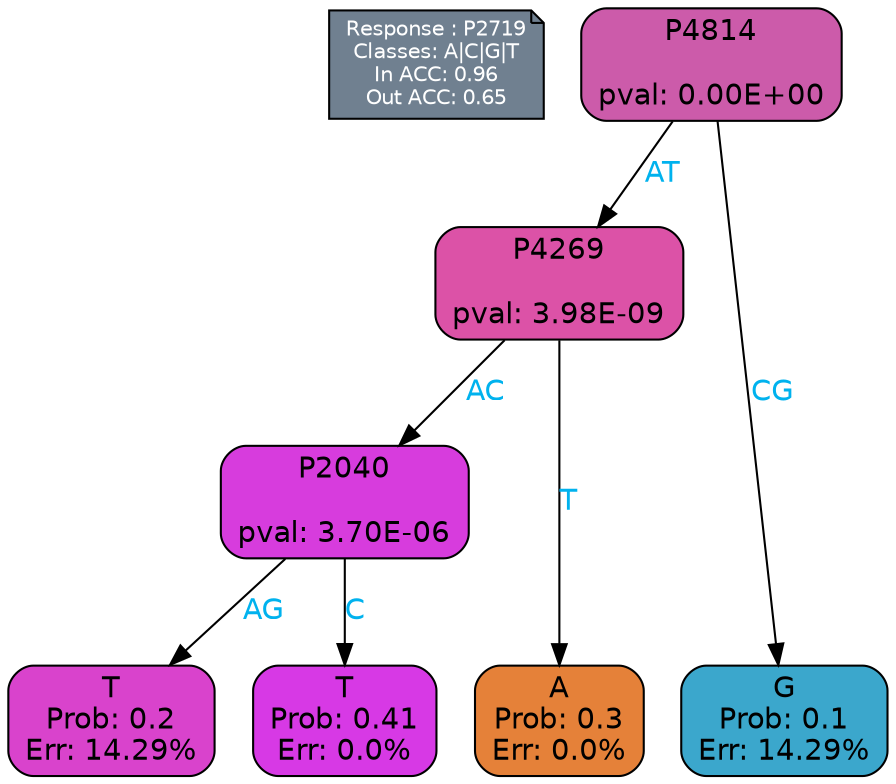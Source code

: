 digraph Tree {
node [shape=box, style="filled, rounded", color="black", fontname=helvetica] ;
graph [ranksep=equally, splines=polylines, bgcolor=transparent, dpi=600] ;
edge [fontname=helvetica] ;
LEGEND [label="Response : P2719
Classes: A|C|G|T
In ACC: 0.96
Out ACC: 0.65
",shape=note,align=left,style=filled,fillcolor="slategray",fontcolor="white",fontsize=10];1 [label="P4814

pval: 0.00E+00", fillcolor="#cc5baa"] ;
2 [label="P4269

pval: 3.98E-09", fillcolor="#dc52a7"] ;
3 [label="P2040

pval: 3.70E-06", fillcolor="#d73cdd"] ;
4 [label="T
Prob: 0.2
Err: 14.29%", fillcolor="#d943cc"] ;
5 [label="T
Prob: 0.41
Err: 0.0%", fillcolor="#d739e5"] ;
6 [label="A
Prob: 0.3
Err: 0.0%", fillcolor="#e58139"] ;
7 [label="G
Prob: 0.1
Err: 14.29%", fillcolor="#3ba7cc"] ;
1 -> 2 [label="AT",fontcolor=deepskyblue2] ;
1 -> 7 [label="CG",fontcolor=deepskyblue2] ;
2 -> 3 [label="AC",fontcolor=deepskyblue2] ;
2 -> 6 [label="T",fontcolor=deepskyblue2] ;
3 -> 4 [label="AG",fontcolor=deepskyblue2] ;
3 -> 5 [label="C",fontcolor=deepskyblue2] ;
{rank = same; 4;5;6;7;}{rank = same; LEGEND;1;}}